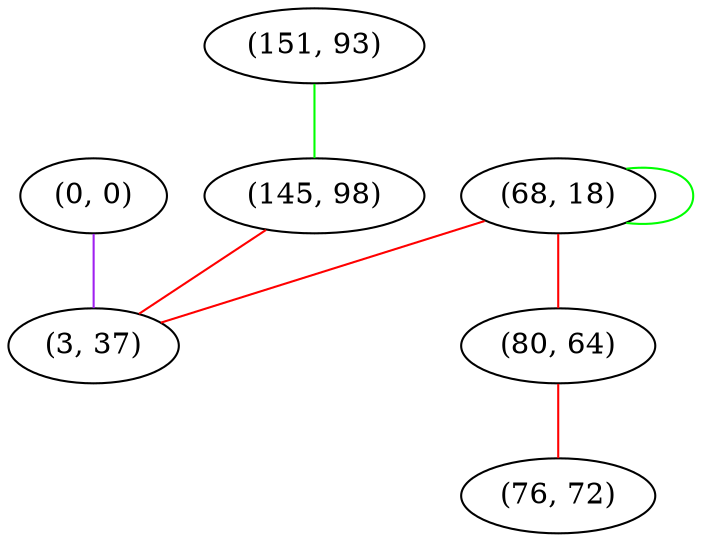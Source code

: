 graph "" {
"(0, 0)";
"(68, 18)";
"(151, 93)";
"(145, 98)";
"(80, 64)";
"(76, 72)";
"(3, 37)";
"(0, 0)" -- "(3, 37)"  [color=purple, key=0, weight=4];
"(68, 18)" -- "(68, 18)"  [color=green, key=0, weight=2];
"(68, 18)" -- "(80, 64)"  [color=red, key=0, weight=1];
"(68, 18)" -- "(3, 37)"  [color=red, key=0, weight=1];
"(151, 93)" -- "(145, 98)"  [color=green, key=0, weight=2];
"(145, 98)" -- "(3, 37)"  [color=red, key=0, weight=1];
"(80, 64)" -- "(76, 72)"  [color=red, key=0, weight=1];
}
